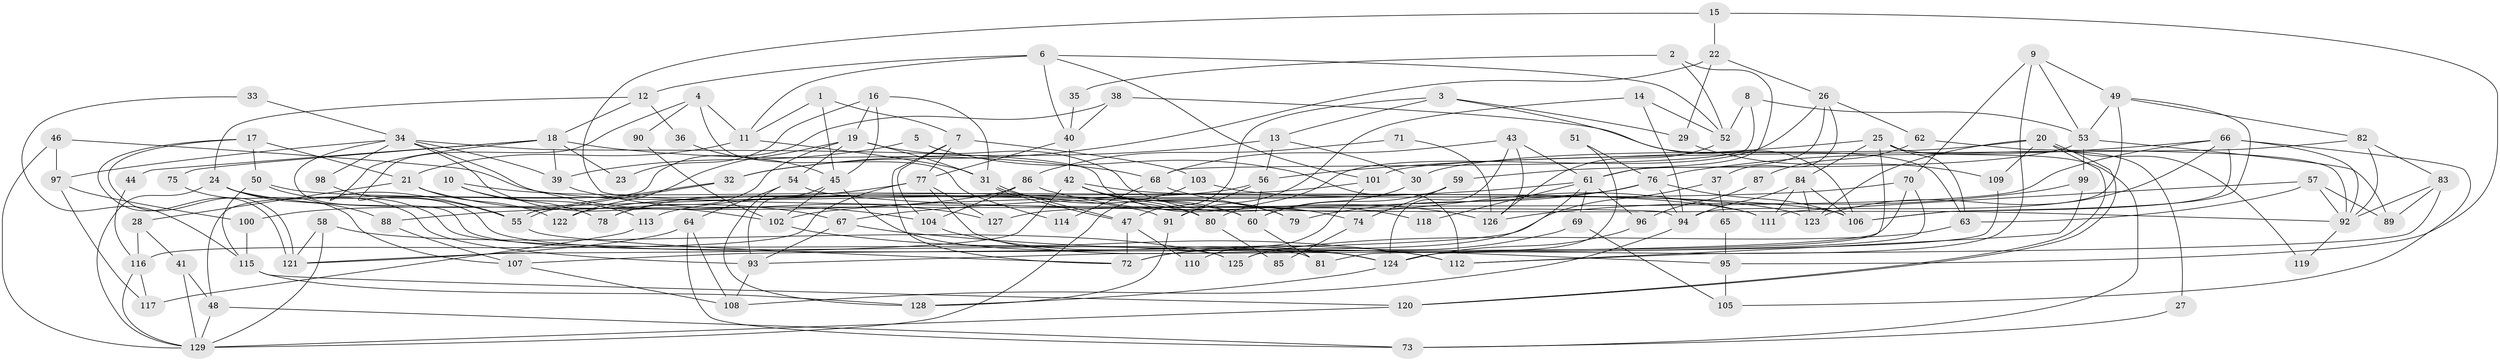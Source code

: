 // coarse degree distribution, {6: 0.15384615384615385, 3: 0.20512820512820512, 8: 0.08974358974358974, 4: 0.15384615384615385, 5: 0.14102564102564102, 7: 0.14102564102564102, 10: 0.01282051282051282, 2: 0.07692307692307693, 9: 0.02564102564102564}
// Generated by graph-tools (version 1.1) at 2025/42/03/06/25 10:42:01]
// undirected, 129 vertices, 258 edges
graph export_dot {
graph [start="1"]
  node [color=gray90,style=filled];
  1;
  2;
  3;
  4;
  5;
  6;
  7;
  8;
  9;
  10;
  11;
  12;
  13;
  14;
  15;
  16;
  17;
  18;
  19;
  20;
  21;
  22;
  23;
  24;
  25;
  26;
  27;
  28;
  29;
  30;
  31;
  32;
  33;
  34;
  35;
  36;
  37;
  38;
  39;
  40;
  41;
  42;
  43;
  44;
  45;
  46;
  47;
  48;
  49;
  50;
  51;
  52;
  53;
  54;
  55;
  56;
  57;
  58;
  59;
  60;
  61;
  62;
  63;
  64;
  65;
  66;
  67;
  68;
  69;
  70;
  71;
  72;
  73;
  74;
  75;
  76;
  77;
  78;
  79;
  80;
  81;
  82;
  83;
  84;
  85;
  86;
  87;
  88;
  89;
  90;
  91;
  92;
  93;
  94;
  95;
  96;
  97;
  98;
  99;
  100;
  101;
  102;
  103;
  104;
  105;
  106;
  107;
  108;
  109;
  110;
  111;
  112;
  113;
  114;
  115;
  116;
  117;
  118;
  119;
  120;
  121;
  122;
  123;
  124;
  125;
  126;
  127;
  128;
  129;
  1 -- 45;
  1 -- 7;
  1 -- 11;
  2 -- 61;
  2 -- 52;
  2 -- 35;
  3 -- 106;
  3 -- 13;
  3 -- 29;
  3 -- 47;
  4 -- 11;
  4 -- 55;
  4 -- 90;
  4 -- 114;
  5 -- 112;
  5 -- 39;
  6 -- 11;
  6 -- 40;
  6 -- 12;
  6 -- 52;
  6 -- 101;
  7 -- 77;
  7 -- 103;
  7 -- 72;
  7 -- 104;
  8 -- 53;
  8 -- 68;
  8 -- 52;
  9 -- 70;
  9 -- 124;
  9 -- 49;
  9 -- 53;
  10 -- 80;
  10 -- 78;
  10 -- 113;
  11 -- 31;
  11 -- 21;
  12 -- 24;
  12 -- 18;
  12 -- 36;
  13 -- 56;
  13 -- 30;
  13 -- 32;
  14 -- 52;
  14 -- 94;
  14 -- 91;
  15 -- 94;
  15 -- 95;
  15 -- 22;
  16 -- 45;
  16 -- 31;
  16 -- 19;
  16 -- 23;
  17 -- 21;
  17 -- 121;
  17 -- 121;
  17 -- 50;
  18 -- 55;
  18 -- 23;
  18 -- 39;
  18 -- 44;
  18 -- 68;
  18 -- 75;
  19 -- 31;
  19 -- 54;
  19 -- 78;
  19 -- 118;
  19 -- 122;
  20 -- 123;
  20 -- 120;
  20 -- 120;
  20 -- 30;
  20 -- 109;
  20 -- 119;
  21 -- 122;
  21 -- 28;
  21 -- 67;
  22 -- 32;
  22 -- 26;
  22 -- 29;
  24 -- 91;
  24 -- 129;
  24 -- 88;
  24 -- 93;
  25 -- 125;
  25 -- 56;
  25 -- 27;
  25 -- 63;
  25 -- 73;
  25 -- 84;
  26 -- 61;
  26 -- 37;
  26 -- 62;
  26 -- 80;
  27 -- 73;
  28 -- 116;
  28 -- 41;
  29 -- 109;
  30 -- 60;
  31 -- 79;
  31 -- 47;
  31 -- 47;
  32 -- 55;
  32 -- 55;
  33 -- 115;
  33 -- 34;
  34 -- 104;
  34 -- 102;
  34 -- 39;
  34 -- 74;
  34 -- 81;
  34 -- 97;
  34 -- 98;
  35 -- 40;
  36 -- 45;
  37 -- 107;
  37 -- 65;
  38 -- 63;
  38 -- 48;
  38 -- 40;
  39 -- 127;
  40 -- 77;
  40 -- 42;
  41 -- 129;
  41 -- 48;
  42 -- 121;
  42 -- 60;
  42 -- 79;
  42 -- 80;
  42 -- 111;
  43 -- 61;
  43 -- 124;
  43 -- 68;
  43 -- 126;
  44 -- 116;
  45 -- 93;
  45 -- 124;
  45 -- 102;
  46 -- 60;
  46 -- 129;
  46 -- 97;
  47 -- 72;
  47 -- 110;
  48 -- 129;
  48 -- 73;
  49 -- 106;
  49 -- 53;
  49 -- 82;
  49 -- 94;
  50 -- 106;
  50 -- 115;
  50 -- 125;
  51 -- 76;
  51 -- 124;
  52 -- 126;
  53 -- 59;
  53 -- 89;
  53 -- 99;
  54 -- 128;
  54 -- 64;
  54 -- 92;
  55 -- 72;
  56 -- 60;
  56 -- 91;
  56 -- 122;
  57 -- 92;
  57 -- 111;
  57 -- 63;
  57 -- 89;
  58 -- 125;
  58 -- 121;
  58 -- 129;
  59 -- 60;
  59 -- 74;
  60 -- 81;
  61 -- 67;
  61 -- 72;
  61 -- 69;
  61 -- 96;
  61 -- 118;
  62 -- 92;
  62 -- 87;
  63 -- 125;
  64 -- 73;
  64 -- 108;
  64 -- 121;
  65 -- 95;
  66 -- 92;
  66 -- 76;
  66 -- 105;
  66 -- 106;
  66 -- 123;
  66 -- 127;
  67 -- 93;
  67 -- 95;
  68 -- 111;
  68 -- 114;
  69 -- 72;
  69 -- 105;
  70 -- 102;
  70 -- 93;
  70 -- 81;
  71 -- 86;
  71 -- 126;
  74 -- 85;
  75 -- 107;
  76 -- 106;
  76 -- 94;
  76 -- 79;
  76 -- 88;
  77 -- 112;
  77 -- 127;
  77 -- 78;
  77 -- 116;
  80 -- 85;
  82 -- 92;
  82 -- 83;
  82 -- 101;
  83 -- 89;
  83 -- 92;
  83 -- 112;
  84 -- 111;
  84 -- 94;
  84 -- 106;
  84 -- 123;
  86 -- 126;
  86 -- 100;
  86 -- 104;
  87 -- 96;
  88 -- 107;
  90 -- 102;
  91 -- 128;
  92 -- 119;
  93 -- 108;
  94 -- 108;
  95 -- 105;
  96 -- 124;
  97 -- 100;
  97 -- 117;
  98 -- 124;
  99 -- 126;
  99 -- 112;
  100 -- 115;
  101 -- 110;
  101 -- 113;
  102 -- 112;
  103 -- 129;
  103 -- 123;
  104 -- 124;
  107 -- 108;
  109 -- 124;
  113 -- 117;
  115 -- 120;
  115 -- 128;
  116 -- 117;
  116 -- 129;
  120 -- 129;
  124 -- 128;
}
